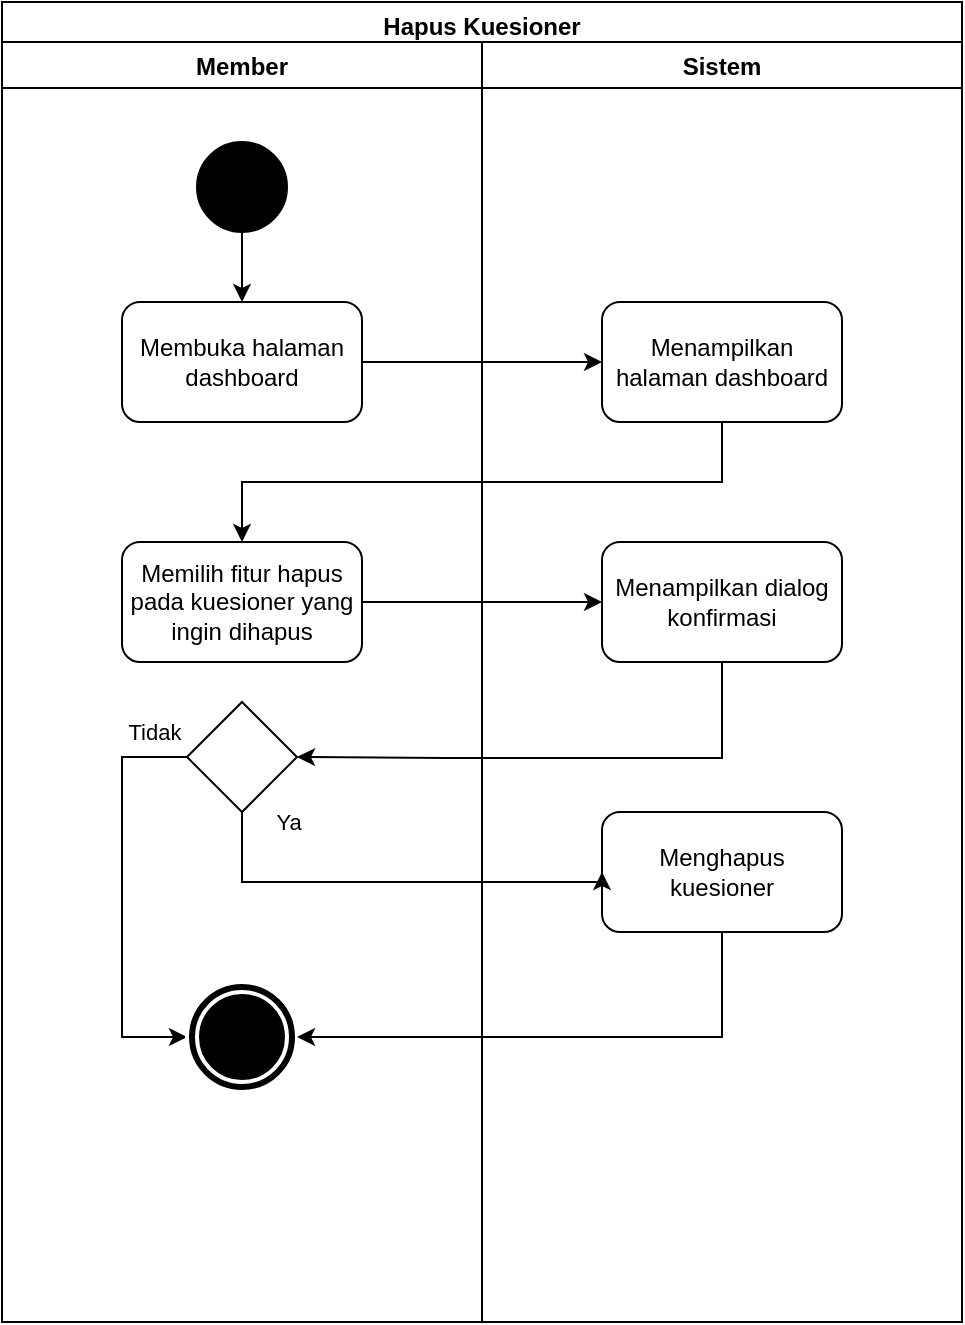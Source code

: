 <mxfile version="16.1.4" type="device"><diagram id="prtHgNgQTEPvFCAcTncT" name="Page-1"><mxGraphModel dx="1209" dy="554" grid="1" gridSize="10" guides="1" tooltips="1" connect="1" arrows="1" fold="1" page="1" pageScale="1" pageWidth="827" pageHeight="1169" math="0" shadow="0"><root><mxCell id="0"/><mxCell id="1" parent="0"/><mxCell id="xOL2CaStUpzWwHvCU3t6-1" value="Hapus Kuesioner" style="swimlane;fillColor=none;" parent="1" vertex="1"><mxGeometry x="240" y="60" width="480" height="660" as="geometry"/></mxCell><mxCell id="xOL2CaStUpzWwHvCU3t6-3" value="Member" style="swimlane;" parent="xOL2CaStUpzWwHvCU3t6-1" vertex="1"><mxGeometry y="20" width="240" height="640" as="geometry"/></mxCell><mxCell id="xOL2CaStUpzWwHvCU3t6-17" style="edgeStyle=orthogonalEdgeStyle;rounded=0;orthogonalLoop=1;jettySize=auto;html=1;" parent="xOL2CaStUpzWwHvCU3t6-3" source="xOL2CaStUpzWwHvCU3t6-4" target="xOL2CaStUpzWwHvCU3t6-5" edge="1"><mxGeometry relative="1" as="geometry"/></mxCell><mxCell id="xOL2CaStUpzWwHvCU3t6-4" value="" style="ellipse;whiteSpace=wrap;html=1;aspect=fixed;fillColor=#000000;" parent="xOL2CaStUpzWwHvCU3t6-3" vertex="1"><mxGeometry x="97.5" y="50" width="45" height="45" as="geometry"/></mxCell><mxCell id="xOL2CaStUpzWwHvCU3t6-5" value="Membuka halaman dashboard" style="rounded=1;whiteSpace=wrap;html=1;fillColor=none;" parent="xOL2CaStUpzWwHvCU3t6-3" vertex="1"><mxGeometry x="60" y="130" width="120" height="60" as="geometry"/></mxCell><mxCell id="VyShVdEr0SDdoSQeUqbu-1" value="Memilih fitur hapus pada kuesioner yang ingin dihapus" style="rounded=1;whiteSpace=wrap;html=1;fillColor=none;" parent="xOL2CaStUpzWwHvCU3t6-3" vertex="1"><mxGeometry x="60" y="250" width="120" height="60" as="geometry"/></mxCell><mxCell id="pKrQPQf0JlYPAq0Lhpfx-15" style="edgeStyle=orthogonalEdgeStyle;rounded=0;orthogonalLoop=1;jettySize=auto;html=1;entryX=0;entryY=0.5;entryDx=0;entryDy=0;" parent="xOL2CaStUpzWwHvCU3t6-3" source="pKrQPQf0JlYPAq0Lhpfx-9" target="xOL2CaStUpzWwHvCU3t6-19" edge="1"><mxGeometry relative="1" as="geometry"><Array as="points"><mxPoint x="60" y="358"/><mxPoint x="60" y="498"/></Array></mxGeometry></mxCell><mxCell id="pKrQPQf0JlYPAq0Lhpfx-16" value="Tidak" style="edgeLabel;html=1;align=center;verticalAlign=middle;resizable=0;points=[];" parent="pKrQPQf0JlYPAq0Lhpfx-15" vertex="1" connectable="0"><mxGeometry x="-0.398" y="-2" relative="1" as="geometry"><mxPoint x="18" y="-42" as="offset"/></mxGeometry></mxCell><mxCell id="pKrQPQf0JlYPAq0Lhpfx-9" value="" style="rhombus;whiteSpace=wrap;html=1;fillColor=none;" parent="xOL2CaStUpzWwHvCU3t6-3" vertex="1"><mxGeometry x="92.5" y="330" width="55" height="55" as="geometry"/></mxCell><mxCell id="xOL2CaStUpzWwHvCU3t6-19" value="" style="ellipse;shape=doubleEllipse;whiteSpace=wrap;html=1;aspect=fixed;fillColor=#000000;strokeColor=#FFFFFF;strokeWidth=2;" parent="xOL2CaStUpzWwHvCU3t6-3" vertex="1"><mxGeometry x="92.5" y="470" width="55" height="55" as="geometry"/></mxCell><mxCell id="xOL2CaStUpzWwHvCU3t6-2" value="Sistem" style="swimlane;" parent="xOL2CaStUpzWwHvCU3t6-1" vertex="1"><mxGeometry x="240" y="20" width="240" height="640" as="geometry"/></mxCell><mxCell id="xOL2CaStUpzWwHvCU3t6-6" value="Menampilkan halaman dashboard" style="rounded=1;whiteSpace=wrap;html=1;fillColor=none;" parent="xOL2CaStUpzWwHvCU3t6-2" vertex="1"><mxGeometry x="60" y="130" width="120" height="60" as="geometry"/></mxCell><mxCell id="pKrQPQf0JlYPAq0Lhpfx-1" value="Menampilkan dialog konfirmasi" style="rounded=1;whiteSpace=wrap;html=1;fillColor=none;" parent="xOL2CaStUpzWwHvCU3t6-2" vertex="1"><mxGeometry x="60" y="250" width="120" height="60" as="geometry"/></mxCell><mxCell id="pKrQPQf0JlYPAq0Lhpfx-8" value="Menghapus kuesioner" style="rounded=1;whiteSpace=wrap;html=1;fillColor=none;" parent="xOL2CaStUpzWwHvCU3t6-2" vertex="1"><mxGeometry x="60" y="385" width="120" height="60" as="geometry"/></mxCell><mxCell id="xOL2CaStUpzWwHvCU3t6-7" value="" style="edgeStyle=orthogonalEdgeStyle;rounded=0;orthogonalLoop=1;jettySize=auto;html=1;" parent="xOL2CaStUpzWwHvCU3t6-1" source="xOL2CaStUpzWwHvCU3t6-5" target="xOL2CaStUpzWwHvCU3t6-6" edge="1"><mxGeometry relative="1" as="geometry"/></mxCell><mxCell id="VyShVdEr0SDdoSQeUqbu-7" style="edgeStyle=orthogonalEdgeStyle;rounded=0;orthogonalLoop=1;jettySize=auto;html=1;" parent="xOL2CaStUpzWwHvCU3t6-1" source="xOL2CaStUpzWwHvCU3t6-6" target="VyShVdEr0SDdoSQeUqbu-1" edge="1"><mxGeometry relative="1" as="geometry"><Array as="points"><mxPoint x="360" y="240"/><mxPoint x="120" y="240"/></Array></mxGeometry></mxCell><mxCell id="pKrQPQf0JlYPAq0Lhpfx-2" style="edgeStyle=orthogonalEdgeStyle;rounded=0;orthogonalLoop=1;jettySize=auto;html=1;" parent="xOL2CaStUpzWwHvCU3t6-1" source="VyShVdEr0SDdoSQeUqbu-1" target="pKrQPQf0JlYPAq0Lhpfx-1" edge="1"><mxGeometry relative="1" as="geometry"/></mxCell><mxCell id="pKrQPQf0JlYPAq0Lhpfx-11" style="edgeStyle=orthogonalEdgeStyle;rounded=0;orthogonalLoop=1;jettySize=auto;html=1;entryX=1;entryY=0.5;entryDx=0;entryDy=0;" parent="xOL2CaStUpzWwHvCU3t6-1" source="pKrQPQf0JlYPAq0Lhpfx-1" target="pKrQPQf0JlYPAq0Lhpfx-9" edge="1"><mxGeometry relative="1" as="geometry"><Array as="points"><mxPoint x="360" y="378"/><mxPoint x="221" y="378"/></Array></mxGeometry></mxCell><mxCell id="pKrQPQf0JlYPAq0Lhpfx-12" style="edgeStyle=orthogonalEdgeStyle;rounded=0;orthogonalLoop=1;jettySize=auto;html=1;entryX=0;entryY=0.5;entryDx=0;entryDy=0;" parent="xOL2CaStUpzWwHvCU3t6-1" source="pKrQPQf0JlYPAq0Lhpfx-9" target="pKrQPQf0JlYPAq0Lhpfx-8" edge="1"><mxGeometry relative="1" as="geometry"><Array as="points"><mxPoint x="120" y="440"/><mxPoint x="300" y="440"/></Array></mxGeometry></mxCell><mxCell id="pKrQPQf0JlYPAq0Lhpfx-14" value="Ya" style="edgeLabel;html=1;align=center;verticalAlign=middle;resizable=0;points=[];" parent="pKrQPQf0JlYPAq0Lhpfx-12" vertex="1" connectable="0"><mxGeometry x="-0.14" y="3" relative="1" as="geometry"><mxPoint x="-37" y="-27" as="offset"/></mxGeometry></mxCell><mxCell id="pKrQPQf0JlYPAq0Lhpfx-13" style="edgeStyle=orthogonalEdgeStyle;rounded=0;orthogonalLoop=1;jettySize=auto;html=1;entryX=1;entryY=0.5;entryDx=0;entryDy=0;" parent="xOL2CaStUpzWwHvCU3t6-1" source="pKrQPQf0JlYPAq0Lhpfx-8" target="xOL2CaStUpzWwHvCU3t6-19" edge="1"><mxGeometry relative="1" as="geometry"><Array as="points"><mxPoint x="360" y="518"/></Array></mxGeometry></mxCell></root></mxGraphModel></diagram></mxfile>